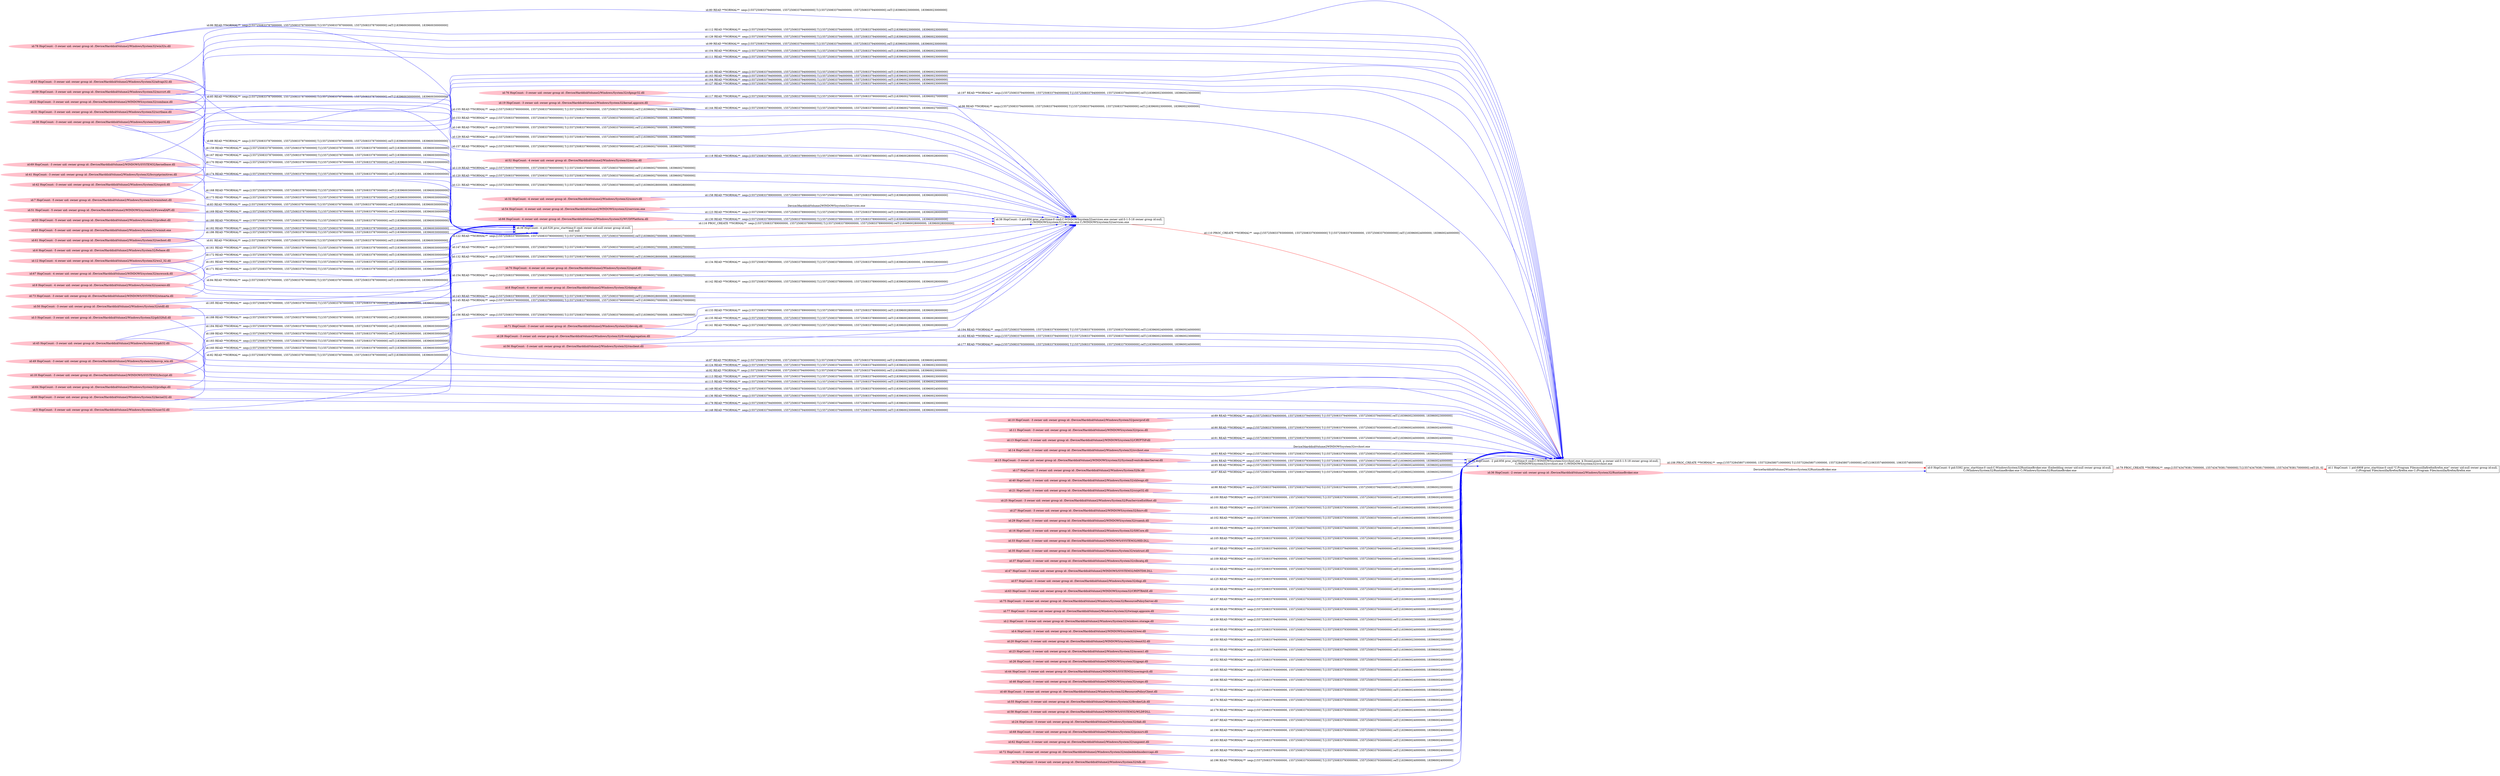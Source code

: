 digraph  {
rankdir=LR
"0"[color=black,label="id:0 HopCount: 0 pid:5392 proc_starttime:0 cmd:C:\Windows\System32\RuntimeBroker.exe -Embedding owner uid:null owner group id:null,\n C:/Windows/System32/RuntimeBroker.exe C:/Windows/System32/RuntimeBroker.exe", shape=box,style=solid];
"1"[color=black,label="id:1 HopCount: 1 pid:6908 proc_starttime:0 cmd:\"C:\Program Files\mozilla\firefox\firefox.exe\" owner uid:null owner group id:null,\n C:/Program Files/mozilla/firefox/firefox.exe C:/Program Files/mozilla/firefox/firefox.exe", shape=box,style=solid];
"0" -> "1" [id=79,__obj="PROC_CREATE"color=red,label="id:79 PROC_CREATE **NORMAL**  seqs:[1557434793817000000, 1557434793817000000] T:[1557434793817000000, 1557434793817000000] relT:[0, 0]",style=solid];
"78"[color=pink,label="id:78 HopCount: -3 owner uid: owner group id: /Device/HarddiskVolume2/Windows/System32/win32u.dll ", shape=oval,style=filled];
"34"[color=black,label="id:34 HopCount: -2 pid:856 proc_starttime:0 cmd:C:\WINDOWS\system32\svchost.exe -k DcomLaunch -p owner uid:S-1-5-18 owner group id:null,\n C:/WINDOWS/system32/svchost.exe C:/WINDOWS/system32/svchost.exe", shape=box,style=solid];
"78" -> "34" [id=80,__obj="READ"color=blue,label="id:80 READ **NORMAL**  seqs:[1557250833794000000, 1557250833794000000] T:[1557250833794000000, 1557250833794000000] relT:[183960023000000, 183960023000000]",style=solid];
"6"[color=pink,label="id:6 HopCount: -5 owner uid: owner group id: /Device/HarddiskVolume2/Windows/System32/fwbase.dll ", shape=oval,style=filled];
"39"[color=black,label="id:39 HopCount: -4 pid:528 proc_starttime:0 cmd: owner uid:null owner group id:null,\n null null", shape=box,style=solid];
"6" -> "39" [id=81,__obj="READ"color=blue,label="id:81 READ **NORMAL**  seqs:[1557250833787000000, 1557250833787000000] T:[1557250833787000000, 1557250833787000000] relT:[183960030000000, 183960030000000]",style=solid];
"5"[color=pink,label="id:5 HopCount: -3 owner uid: owner group id: /Device/HarddiskVolume2/Windows/System32/user32.dll ", shape=oval,style=filled];
"5" -> "39" [id=82,__obj="READ"color=blue,label="id:82 READ **NORMAL**  seqs:[1557250833787000000, 1557250833787000000] T:[1557250833787000000, 1557250833787000000] relT:[183960030000000, 183960030000000]",style=solid];
"7"[color=pink,label="id:7 HopCount: -5 owner uid: owner group id: /Device/HarddiskVolume2/Windows/System32/wininitext.dll ", shape=oval,style=filled];
"7" -> "39" [id=83,__obj="READ"color=blue,label="id:83 READ **NORMAL**  seqs:[1557250833787000000, 1557250833787000000] T:[1557250833787000000, 1557250833787000000] relT:[183960030000000, 183960030000000]",style=solid];
"50"[color=pink,label="id:50 HopCount: -3 owner uid: owner group id: /Device/HarddiskVolume2/Windows/System32/ntdll.dll ", shape=oval,style=filled];
"50" -> "39" [id=84,__obj="READ"color=blue,label="id:84 READ **NORMAL**  seqs:[1557250833787000000, 1557250833787000000] T:[1557250833787000000, 1557250833787000000] relT:[183960030000000, 183960030000000]",style=solid];
"43"[color=pink,label="id:43 HopCount: -3 owner uid: owner group id: /Device/HarddiskVolume2/Windows/System32/advapi32.dll ", shape=oval,style=filled];
"43" -> "39" [id=85,__obj="READ"color=blue,label="id:85 READ **NORMAL**  seqs:[1557250833787000000, 1557250833787000000] T:[1557250833787000000, 1557250833787000000] relT:[183960030000000, 183960030000000]",style=solid];
"78" -> "39" [id=86,__obj="READ"color=blue,label="id:86 READ **NORMAL**  seqs:[1557250833787000000, 1557250833787000000] T:[1557250833787000000, 1557250833787000000] relT:[183960030000000, 183960030000000]",style=solid];
"73"[color=pink,label="id:73 HopCount: -3 owner uid: owner group id: /Device/HarddiskVolume2/WINDOWS/SYSTEM32/ntmarta.dll ", shape=oval,style=filled];
"73" -> "34" [id=87,__obj="READ"color=blue,label="id:87 READ **NORMAL**  seqs:[1557250833793000000, 1557250833793000000] T:[1557250833793000000, 1557250833793000000] relT:[183960024000000, 183960024000000]",style=solid];
"59"[color=pink,label="id:59 HopCount: -3 owner uid: owner group id: /Device/HarddiskVolume2/Windows/System32/msvcrt.dll ", shape=oval,style=filled];
"59" -> "39" [id=88,__obj="READ"color=blue,label="id:88 READ **NORMAL**  seqs:[1557250833787000000, 1557250833787000000] T:[1557250833787000000, 1557250833787000000] relT:[183960030000000, 183960030000000]",style=solid];
"10"[color=pink,label="id:10 HopCount: -3 owner uid: owner group id: /Device/HarddiskVolume2/Windows/System32/powrprof.dll ", shape=oval,style=filled];
"10" -> "34" [id=89,__obj="READ"color=blue,label="id:89 READ **NORMAL**  seqs:[1557250833794000000, 1557250833794000000] T:[1557250833794000000, 1557250833794000000] relT:[183960023000000, 183960023000000]",style=solid];
"11"[color=pink,label="id:11 HopCount: -3 owner uid: owner group id: /Device/HarddiskVolume2/WINDOWS/system32/rpcss.dll ", shape=oval,style=filled];
"11" -> "34" [id=90,__obj="READ"color=blue,label="id:90 READ **NORMAL**  seqs:[1557250833793000000, 1557250833793000000] T:[1557250833793000000, 1557250833793000000] relT:[183960024000000, 183960024000000]",style=solid];
"13"[color=pink,label="id:13 HopCount: -3 owner uid: owner group id: /Device/HarddiskVolume2/WINDOWS/system32/CRYPTSP.dll ", shape=oval,style=filled];
"13" -> "34" [id=91,__obj="READ"color=blue,label="id:91 READ **NORMAL**  seqs:[1557250833793000000, 1557250833793000000] T:[1557250833793000000, 1557250833793000000] relT:[183960024000000, 183960024000000]",style=solid];
"3"[color=pink,label="id:3 HopCount: -3 owner uid: owner group id: /Device/HarddiskVolume2/Windows/System32/gdi32full.dll ", shape=oval,style=filled];
"3" -> "34" [id=92,__obj="READ"color=blue,label="id:92 READ **NORMAL**  seqs:[1557250833794000000, 1557250833794000000] T:[1557250833794000000, 1557250833794000000] relT:[183960023000000, 183960023000000]",style=solid];
"14"[color=pink,label="id:14 HopCount: -3 owner uid: owner group id: /Device/HarddiskVolume2/Windows/System32/svchost.exe ", shape=oval,style=filled];
"14" -> "34" [id=93,__obj="READ"color=blue,label="id:93 READ **NORMAL**  seqs:[1557250833793000000, 1557250833793000000] T:[1557250833793000000, 1557250833793000000] relT:[183960024000000, 183960024000000]",style=solid];
"15"[color=pink,label="id:15 HopCount: -3 owner uid: owner group id: /Device/HarddiskVolume2/WINDOWS/system32/SystemEventsBrokerServer.dll ", shape=oval,style=filled];
"15" -> "34" [id=94,__obj="READ"color=blue,label="id:94 READ **NORMAL**  seqs:[1557250833793000000, 1557250833793000000] T:[1557250833793000000, 1557250833793000000] relT:[183960024000000, 183960024000000]",style=solid];
"17"[color=pink,label="id:17 HopCount: -3 owner uid: owner group id: /Device/HarddiskVolume2/Windows/System32/bi.dll ", shape=oval,style=filled];
"17" -> "34" [id=95,__obj="READ"color=blue,label="id:95 READ **NORMAL**  seqs:[1557250833793000000, 1557250833793000000] T:[1557250833793000000, 1557250833793000000] relT:[183960024000000, 183960024000000]",style=solid];
"19"[color=pink,label="id:19 HopCount: -3 owner uid: owner group id: /Device/HarddiskVolume2/Windows/System32/kernel.appcore.dll ", shape=oval,style=filled];
"19" -> "34" [id=96,__obj="READ"color=blue,label="id:96 READ **NORMAL**  seqs:[1557250833794000000, 1557250833794000000] T:[1557250833794000000, 1557250833794000000] relT:[183960023000000, 183960023000000]",style=solid];
"40"[color=pink,label="id:40 HopCount: -3 owner uid: owner group id: /Device/HarddiskVolume2/Windows/System32/shlwapi.dll ", shape=oval,style=filled];
"40" -> "34" [id=97,__obj="READ"color=blue,label="id:97 READ **NORMAL**  seqs:[1557250833794000000, 1557250833794000000] T:[1557250833794000000, 1557250833794000000] relT:[183960023000000, 183960023000000]",style=solid];
"21"[color=pink,label="id:21 HopCount: -3 owner uid: owner group id: /Device/HarddiskVolume2/Windows/System32/crypt32.dll ", shape=oval,style=filled];
"21" -> "34" [id=98,__obj="READ"color=blue,label="id:98 READ **NORMAL**  seqs:[1557250833794000000, 1557250833794000000] T:[1557250833794000000, 1557250833794000000] relT:[183960023000000, 183960023000000]",style=solid];
"22"[color=pink,label="id:22 HopCount: -3 owner uid: owner group id: /Device/HarddiskVolume2/WINDOWS/system32/combase.dll ", shape=oval,style=filled];
"22" -> "34" [id=99,__obj="READ"color=blue,label="id:99 READ **NORMAL**  seqs:[1557250833794000000, 1557250833794000000] T:[1557250833794000000, 1557250833794000000] relT:[183960023000000, 183960023000000]",style=solid];
"25"[color=pink,label="id:25 HopCount: -3 owner uid: owner group id: /Device/HarddiskVolume2/Windows/System32/PsmServiceExtHost.dll ", shape=oval,style=filled];
"25" -> "34" [id=100,__obj="READ"color=blue,label="id:100 READ **NORMAL**  seqs:[1557250833793000000, 1557250833793000000] T:[1557250833793000000, 1557250833793000000] relT:[183960024000000, 183960024000000]",style=solid];
"27"[color=pink,label="id:27 HopCount: -3 owner uid: owner group id: /Device/HarddiskVolume2/WINDOWS/system32/bisrv.dll ", shape=oval,style=filled];
"27" -> "34" [id=101,__obj="READ"color=blue,label="id:101 READ **NORMAL**  seqs:[1557250833793000000, 1557250833793000000] T:[1557250833793000000, 1557250833793000000] relT:[183960024000000, 183960024000000]",style=solid];
"29"[color=pink,label="id:29 HopCount: -3 owner uid: owner group id: /Device/HarddiskVolume2/WINDOWS/system32/rsaenh.dll ", shape=oval,style=filled];
"29" -> "34" [id=102,__obj="READ"color=blue,label="id:102 READ **NORMAL**  seqs:[1557250833793000000, 1557250833793000000] T:[1557250833793000000, 1557250833793000000] relT:[183960024000000, 183960024000000]",style=solid];
"16"[color=pink,label="id:16 HopCount: -3 owner uid: owner group id: /Device/HarddiskVolume2/Windows/System32/SHCore.dll ", shape=oval,style=filled];
"16" -> "34" [id=103,__obj="READ"color=blue,label="id:103 READ **NORMAL**  seqs:[1557250833794000000, 1557250833794000000] T:[1557250833794000000, 1557250833794000000] relT:[183960023000000, 183960023000000]",style=solid];
"31"[color=pink,label="id:31 HopCount: -3 owner uid: owner group id: /Device/HarddiskVolume2/Windows/System32/ucrtbase.dll ", shape=oval,style=filled];
"31" -> "34" [id=104,__obj="READ"color=blue,label="id:104 READ **NORMAL**  seqs:[1557250833794000000, 1557250833794000000] T:[1557250833794000000, 1557250833794000000] relT:[183960023000000, 183960023000000]",style=solid];
"33"[color=pink,label="id:33 HopCount: -3 owner uid: owner group id: /Device/HarddiskVolume2/WINDOWS/SYSTEM32/HID.DLL ", shape=oval,style=filled];
"33" -> "34" [id=105,__obj="READ"color=blue,label="id:105 READ **NORMAL**  seqs:[1557250833793000000, 1557250833793000000] T:[1557250833793000000, 1557250833793000000] relT:[183960024000000, 183960024000000]",style=solid];
"34" -> "0" [id=106,__obj="PROC_CREATE"color=red,label="id:106 PROC_CREATE **NORMAL**  seqs:[1557328458071000000, 1557328458071000000] T:[1557328458071000000, 1557328458071000000] relT:[106335746000000, 106335746000000]",style=solid];
"35"[color=pink,label="id:35 HopCount: -3 owner uid: owner group id: /Device/HarddiskVolume2/Windows/System32/wintrust.dll ", shape=oval,style=filled];
"35" -> "34" [id=107,__obj="READ"color=blue,label="id:107 READ **NORMAL**  seqs:[1557250833794000000, 1557250833794000000] T:[1557250833794000000, 1557250833794000000] relT:[183960023000000, 183960023000000]",style=solid];
"36"[color=pink,label="id:36 HopCount: -2 owner uid: owner group id: /Device/HarddiskVolume2/Windows/System32/RuntimeBroker.exe ", shape=oval,style=filled];
"36" -> "0" [id=108,__obj="FILE_EXEC"color=blue,label="\Device\HarddiskVolume2\Windows\System32\RuntimeBroker.exe",style=solid];
"37"[color=pink,label="id:37 HopCount: -3 owner uid: owner group id: /Device/HarddiskVolume2/Windows/System32/clbcatq.dll ", shape=oval,style=filled];
"37" -> "34" [id=109,__obj="READ"color=blue,label="id:109 READ **NORMAL**  seqs:[1557250833794000000, 1557250833794000000] T:[1557250833794000000, 1557250833794000000] relT:[183960023000000, 183960023000000]",style=solid];
"38"[color=black,label="id:38 HopCount: -3 pid:656 proc_starttime:0 cmd:C:\WINDOWS\system32\services.exe owner uid:S-1-5-18 owner group id:null,\n C:/WINDOWS/system32/services.exe C:/WINDOWS/system32/services.exe", shape=box,style=solid];
"38" -> "34" [id=110,__obj="PROC_CREATE"color=red,label="id:110 PROC_CREATE **NORMAL**  seqs:[1557250833793000000, 1557250833793000000] T:[1557250833793000000, 1557250833793000000] relT:[183960024000000, 183960024000000]",style=solid];
"30"[color=pink,label="id:30 HopCount: -3 owner uid: owner group id: /Device/HarddiskVolume2/Windows/System32/rpcrt4.dll ", shape=oval,style=filled];
"30" -> "34" [id=111,__obj="READ"color=blue,label="id:111 READ **NORMAL**  seqs:[1557250833794000000, 1557250833794000000] T:[1557250833794000000, 1557250833794000000] relT:[183960023000000, 183960023000000]",style=solid];
"43" -> "34" [id=112,__obj="READ"color=blue,label="id:112 READ **NORMAL**  seqs:[1557250833794000000, 1557250833794000000] T:[1557250833794000000, 1557250833794000000] relT:[183960023000000, 183960023000000]",style=solid];
"45"[color=pink,label="id:45 HopCount: -3 owner uid: owner group id: /Device/HarddiskVolume2/Windows/System32/gdi32.dll ", shape=oval,style=filled];
"45" -> "34" [id=113,__obj="READ"color=blue,label="id:113 READ **NORMAL**  seqs:[1557250833794000000, 1557250833794000000] T:[1557250833794000000, 1557250833794000000] relT:[183960023000000, 183960023000000]",style=solid];
"47"[color=pink,label="id:47 HopCount: -3 owner uid: owner group id: /Device/HarddiskVolume2/WINDOWS/SYSTEM32/MINTDH.DLL ", shape=oval,style=filled];
"47" -> "34" [id=114,__obj="READ"color=blue,label="id:114 READ **NORMAL**  seqs:[1557250833793000000, 1557250833793000000] T:[1557250833793000000, 1557250833793000000] relT:[183960024000000, 183960024000000]",style=solid];
"49"[color=pink,label="id:49 HopCount: -3 owner uid: owner group id: /Device/HarddiskVolume2/Windows/System32/msvcp_win.dll ", shape=oval,style=filled];
"49" -> "34" [id=115,__obj="READ"color=blue,label="id:115 READ **NORMAL**  seqs:[1557250833794000000, 1557250833794000000] T:[1557250833794000000, 1557250833794000000] relT:[183960023000000, 183960023000000]",style=solid];
"39" -> "38" [id=116,__obj="PROC_CREATE"color=red,label="id:116 PROC_CREATE **NORMAL**  seqs:[1557250833789000000, 1557250833789000000] T:[1557250833789000000, 1557250833789000000] relT:[183960028000000, 183960028000000]",style=solid];
"76"[color=pink,label="id:76 HopCount: -3 owner uid: owner group id: /Device/HarddiskVolume2/Windows/System32/cfgmgr32.dll ", shape=oval,style=filled];
"76" -> "38" [id=117,__obj="READ"color=blue,label="id:117 READ **NORMAL**  seqs:[1557250833790000000, 1557250833790000000] T:[1557250833790000000, 1557250833790000000] relT:[183960027000000, 183960027000000]",style=solid];
"52"[color=pink,label="id:52 HopCount: -4 owner uid: owner group id: /Device/HarddiskVolume2/Windows/System32/authz.dll ", shape=oval,style=filled];
"52" -> "38" [id=118,__obj="READ"color=blue,label="id:118 READ **NORMAL**  seqs:[1557250833789000000, 1557250833789000000] T:[1557250833789000000, 1557250833789000000] relT:[183960028000000, 183960028000000]",style=solid];
"69"[color=pink,label="id:69 HopCount: -3 owner uid: owner group id: /Device/HarddiskVolume2/WINDOWS/SYSTEM32/kernelbase.dll ", shape=oval,style=filled];
"69" -> "38" [id=119,__obj="READ"color=blue,label="id:119 READ **NORMAL**  seqs:[1557250833790000000, 1557250833790000000] T:[1557250833790000000, 1557250833790000000] relT:[183960027000000, 183960027000000]",style=solid];
"41"[color=pink,label="id:41 HopCount: -3 owner uid: owner group id: /Device/HarddiskVolume2/Windows/System32/bcryptprimitives.dll ", shape=oval,style=filled];
"41" -> "38" [id=120,__obj="READ"color=blue,label="id:120 READ **NORMAL**  seqs:[1557250833790000000, 1557250833790000000] T:[1557250833790000000, 1557250833790000000] relT:[183960027000000, 183960027000000]",style=solid];
"42"[color=pink,label="id:42 HopCount: -3 owner uid: owner group id: /Device/HarddiskVolume2/Windows/System32/sspicli.dll ", shape=oval,style=filled];
"42" -> "38" [id=121,__obj="READ"color=blue,label="id:121 READ **NORMAL**  seqs:[1557250833789000000, 1557250833789000000] T:[1557250833789000000, 1557250833789000000] relT:[183960028000000, 183960028000000]",style=solid];
"61"[color=pink,label="id:61 HopCount: -3 owner uid: owner group id: /Device/HarddiskVolume2/Windows/System32/sechost.dll ", shape=oval,style=filled];
"61" -> "38" [id=122,__obj="READ"color=blue,label="id:122 READ **NORMAL**  seqs:[1557250833790000000, 1557250833790000000] T:[1557250833790000000, 1557250833790000000] relT:[183960027000000, 183960027000000]",style=solid];
"54"[color=pink,label="id:54 HopCount: -4 owner uid: owner group id: /Device/HarddiskVolume2/WINDOWS/system32/services.exe ", shape=oval,style=filled];
"54" -> "38" [id=123,__obj="READ"color=blue,label="id:123 READ **NORMAL**  seqs:[1557250833789000000, 1557250833789000000] T:[1557250833789000000, 1557250833789000000] relT:[183960028000000, 183960028000000]",style=solid];
"50" -> "34" [id=124,__obj="READ"color=blue,label="id:124 READ **NORMAL**  seqs:[1557250833794000000, 1557250833794000000] T:[1557250833794000000, 1557250833794000000] relT:[183960023000000, 183960023000000]",style=solid];
"57"[color=pink,label="id:57 HopCount: -3 owner uid: owner group id: /Device/HarddiskVolume2/Windows/System32/dxgi.dll ", shape=oval,style=filled];
"57" -> "34" [id=125,__obj="READ"color=blue,label="id:125 READ **NORMAL**  seqs:[1557250833793000000, 1557250833793000000] T:[1557250833793000000, 1557250833793000000] relT:[183960024000000, 183960024000000]",style=solid];
"59" -> "34" [id=126,__obj="READ"color=blue,label="id:126 READ **NORMAL**  seqs:[1557250833794000000, 1557250833794000000] T:[1557250833794000000, 1557250833794000000] relT:[183960023000000, 183960023000000]",style=solid];
"61" -> "34" [id=127,__obj="READ"color=blue,label="id:127 READ **NORMAL**  seqs:[1557250833794000000, 1557250833794000000] T:[1557250833794000000, 1557250833794000000] relT:[183960023000000, 183960023000000]",style=solid];
"63"[color=pink,label="id:63 HopCount: -3 owner uid: owner group id: /Device/HarddiskVolume2/WINDOWS/system32/CRYPTBASE.dll ", shape=oval,style=filled];
"63" -> "34" [id=128,__obj="READ"color=blue,label="id:128 READ **NORMAL**  seqs:[1557250833793000000, 1557250833793000000] T:[1557250833793000000, 1557250833793000000] relT:[183960024000000, 183960024000000]",style=solid];
"31" -> "38" [id=129,__obj="READ"color=blue,label="id:129 READ **NORMAL**  seqs:[1557250833790000000, 1557250833790000000] T:[1557250833790000000, 1557250833790000000] relT:[183960027000000, 183960027000000]",style=solid];
"66"[color=pink,label="id:66 HopCount: -4 owner uid: owner group id: /Device/HarddiskVolume2/Windows/System32/WUDFPlatform.dll ", shape=oval,style=filled];
"66" -> "38" [id=130,__obj="READ"color=blue,label="id:130 READ **NORMAL**  seqs:[1557250833789000000, 1557250833789000000] T:[1557250833789000000, 1557250833789000000] relT:[183960028000000, 183960028000000]",style=solid];
"54" -> "38" [id=131,__obj="FILE_EXEC"color=blue,label="\Device\HarddiskVolume2\WINDOWS\system32\services.exe",style=solid];
"67"[color=pink,label="id:67 HopCount: -4 owner uid: owner group id: /Device/HarddiskVolume2/WINDOWS/system32/mswsock.dll ", shape=oval,style=filled];
"67" -> "38" [id=132,__obj="READ"color=blue,label="id:132 READ **NORMAL**  seqs:[1557250833789000000, 1557250833789000000] T:[1557250833789000000, 1557250833789000000] relT:[183960028000000, 183960028000000]",style=solid];
"71"[color=pink,label="id:71 HopCount: -3 owner uid: owner group id: /Device/HarddiskVolume2/Windows/System32/devobj.dll ", shape=oval,style=filled];
"71" -> "38" [id=133,__obj="READ"color=blue,label="id:133 READ **NORMAL**  seqs:[1557250833789000000, 1557250833789000000] T:[1557250833789000000, 1557250833789000000] relT:[183960028000000, 183960028000000]",style=solid];
"70"[color=pink,label="id:70 HopCount: -4 owner uid: owner group id: /Device/HarddiskVolume2/Windows/System32/spinf.dll ", shape=oval,style=filled];
"70" -> "38" [id=134,__obj="READ"color=blue,label="id:134 READ **NORMAL**  seqs:[1557250833789000000, 1557250833789000000] T:[1557250833789000000, 1557250833789000000] relT:[183960028000000, 183960028000000]",style=solid];
"28"[color=pink,label="id:28 HopCount: -3 owner uid: owner group id: /Device/HarddiskVolume2/Windows/System32/EventAggregation.dll ", shape=oval,style=filled];
"28" -> "38" [id=135,__obj="READ"color=blue,label="id:135 READ **NORMAL**  seqs:[1557250833789000000, 1557250833789000000] T:[1557250833789000000, 1557250833789000000] relT:[183960028000000, 183960028000000]",style=solid];
"64"[color=pink,label="id:64 HopCount: -3 owner uid: owner group id: /Device/HarddiskVolume2/Windows/System32/profapi.dll ", shape=oval,style=filled];
"64" -> "34" [id=136,__obj="READ"color=blue,label="id:136 READ **NORMAL**  seqs:[1557250833794000000, 1557250833794000000] T:[1557250833794000000, 1557250833794000000] relT:[183960023000000, 183960023000000]",style=solid];
"75"[color=pink,label="id:75 HopCount: -3 owner uid: owner group id: /Device/HarddiskVolume2/Windows/System32/ResourcePolicyServer.dll ", shape=oval,style=filled];
"75" -> "34" [id=137,__obj="READ"color=blue,label="id:137 READ **NORMAL**  seqs:[1557250833793000000, 1557250833793000000] T:[1557250833793000000, 1557250833793000000] relT:[183960024000000, 183960024000000]",style=solid];
"77"[color=pink,label="id:77 HopCount: -3 owner uid: owner group id: /Device/HarddiskVolume2/Windows/System32/twinapi.appcore.dll ", shape=oval,style=filled];
"77" -> "34" [id=138,__obj="READ"color=blue,label="id:138 READ **NORMAL**  seqs:[1557250833793000000, 1557250833793000000] T:[1557250833793000000, 1557250833793000000] relT:[183960024000000, 183960024000000]",style=solid];
"2"[color=pink,label="id:2 HopCount: -3 owner uid: owner group id: /Device/HarddiskVolume2/Windows/System32/windows.storage.dll ", shape=oval,style=filled];
"2" -> "34" [id=139,__obj="READ"color=blue,label="id:139 READ **NORMAL**  seqs:[1557250833794000000, 1557250833794000000] T:[1557250833794000000, 1557250833794000000] relT:[183960023000000, 183960023000000]",style=solid];
"4"[color=pink,label="id:4 HopCount: -3 owner uid: owner group id: /Device/HarddiskVolume2/WINDOWS/system32/wer.dll ", shape=oval,style=filled];
"4" -> "34" [id=140,__obj="READ"color=blue,label="id:140 READ **NORMAL**  seqs:[1557250833793000000, 1557250833793000000] T:[1557250833793000000, 1557250833793000000] relT:[183960024000000, 183960024000000]",style=solid];
"56"[color=pink,label="id:56 HopCount: -3 owner uid: owner group id: /Device/HarddiskVolume2/Windows/System32/rmclient.dll ", shape=oval,style=filled];
"56" -> "38" [id=141,__obj="READ"color=blue,label="id:141 READ **NORMAL**  seqs:[1557250833789000000, 1557250833789000000] T:[1557250833789000000, 1557250833789000000] relT:[183960028000000, 183960028000000]",style=solid];
"8"[color=pink,label="id:8 HopCount: -4 owner uid: owner group id: /Device/HarddiskVolume2/Windows/System32/dabapi.dll ", shape=oval,style=filled];
"8" -> "38" [id=142,__obj="READ"color=blue,label="id:142 READ **NORMAL**  seqs:[1557250833789000000, 1557250833789000000] T:[1557250833789000000, 1557250833789000000] relT:[183960028000000, 183960028000000]",style=solid];
"9"[color=pink,label="id:9 HopCount: -4 owner uid: owner group id: /Device/HarddiskVolume2/Windows/System32/userenv.dll ", shape=oval,style=filled];
"9" -> "38" [id=143,__obj="READ"color=blue,label="id:143 READ **NORMAL**  seqs:[1557250833789000000, 1557250833789000000] T:[1557250833789000000, 1557250833789000000] relT:[183960028000000, 183960028000000]",style=solid];
"19" -> "38" [id=144,__obj="READ"color=blue,label="id:144 READ **NORMAL**  seqs:[1557250833790000000, 1557250833790000000] T:[1557250833790000000, 1557250833790000000] relT:[183960027000000, 183960027000000]",style=solid];
"64" -> "38" [id=145,__obj="READ"color=blue,label="id:145 READ **NORMAL**  seqs:[1557250833790000000, 1557250833790000000] T:[1557250833790000000, 1557250833790000000] relT:[183960027000000, 183960027000000]",style=solid];
"22" -> "38" [id=146,__obj="READ"color=blue,label="id:146 READ **NORMAL**  seqs:[1557250833790000000, 1557250833790000000] T:[1557250833790000000, 1557250833790000000] relT:[183960027000000, 183960027000000]",style=solid];
"12"[color=pink,label="id:12 HopCount: -4 owner uid: owner group id: /Device/HarddiskVolume2/Windows/System32/ws2_32.dll ", shape=oval,style=filled];
"12" -> "38" [id=147,__obj="READ"color=blue,label="id:147 READ **NORMAL**  seqs:[1557250833790000000, 1557250833790000000] T:[1557250833790000000, 1557250833790000000] relT:[183960027000000, 183960027000000]",style=solid];
"5" -> "34" [id=148,__obj="READ"color=blue,label="id:148 READ **NORMAL**  seqs:[1557250833794000000, 1557250833794000000] T:[1557250833794000000, 1557250833794000000] relT:[183960023000000, 183960023000000]",style=solid];
"18"[color=pink,label="id:18 HopCount: -3 owner uid: owner group id: /Device/HarddiskVolume2/WINDOWS/SYSTEM32/bcrypt.dll ", shape=oval,style=filled];
"18" -> "34" [id=149,__obj="READ"color=blue,label="id:149 READ **NORMAL**  seqs:[1557250833793000000, 1557250833793000000] T:[1557250833793000000, 1557250833793000000] relT:[183960024000000, 183960024000000]",style=solid];
"20"[color=pink,label="id:20 HopCount: -3 owner uid: owner group id: /Device/HarddiskVolume2/WINDOWS/system32/oleaut32.dll ", shape=oval,style=filled];
"20" -> "34" [id=150,__obj="READ"color=blue,label="id:150 READ **NORMAL**  seqs:[1557250833794000000, 1557250833794000000] T:[1557250833794000000, 1557250833794000000] relT:[183960023000000, 183960023000000]",style=solid];
"23"[color=pink,label="id:23 HopCount: -3 owner uid: owner group id: /Device/HarddiskVolume2/Windows/System32/msasn1.dll ", shape=oval,style=filled];
"23" -> "34" [id=151,__obj="READ"color=blue,label="id:151 READ **NORMAL**  seqs:[1557250833794000000, 1557250833794000000] T:[1557250833794000000, 1557250833794000000] relT:[183960023000000, 183960023000000]",style=solid];
"26"[color=pink,label="id:26 HopCount: -3 owner uid: owner group id: /Device/HarddiskVolume2/WINDOWS/system32/gpapi.dll ", shape=oval,style=filled];
"26" -> "34" [id=152,__obj="READ"color=blue,label="id:152 READ **NORMAL**  seqs:[1557250833793000000, 1557250833793000000] T:[1557250833793000000, 1557250833793000000] relT:[183960024000000, 183960024000000]",style=solid];
"59" -> "38" [id=153,__obj="READ"color=blue,label="id:153 READ **NORMAL**  seqs:[1557250833790000000, 1557250833790000000] T:[1557250833790000000, 1557250833790000000] relT:[183960027000000, 183960027000000]",style=solid];
"50" -> "38" [id=154,__obj="READ"color=blue,label="id:154 READ **NORMAL**  seqs:[1557250833790000000, 1557250833790000000] T:[1557250833790000000, 1557250833790000000] relT:[183960027000000, 183960027000000]",style=solid];
"43" -> "38" [id=155,__obj="READ"color=blue,label="id:155 READ **NORMAL**  seqs:[1557250833790000000, 1557250833790000000] T:[1557250833790000000, 1557250833790000000] relT:[183960027000000, 183960027000000]",style=solid];
"60"[color=pink,label="id:60 HopCount: -3 owner uid: owner group id: /Device/HarddiskVolume2/Windows/System32/kernel32.dll ", shape=oval,style=filled];
"60" -> "38" [id=156,__obj="READ"color=blue,label="id:156 READ **NORMAL**  seqs:[1557250833790000000, 1557250833790000000] T:[1557250833790000000, 1557250833790000000] relT:[183960027000000, 183960027000000]",style=solid];
"30" -> "38" [id=157,__obj="READ"color=blue,label="id:157 READ **NORMAL**  seqs:[1557250833790000000, 1557250833790000000] T:[1557250833790000000, 1557250833790000000] relT:[183960027000000, 183960027000000]",style=solid];
"32"[color=pink,label="id:32 HopCount: -4 owner uid: owner group id: /Device/HarddiskVolume2/Windows/System32/scesrv.dll ", shape=oval,style=filled];
"32" -> "38" [id=158,__obj="READ"color=blue,label="id:158 READ **NORMAL**  seqs:[1557250833789000000, 1557250833789000000] T:[1557250833789000000, 1557250833789000000] relT:[183960028000000, 183960028000000]",style=solid];
"22" -> "39" [id=159,__obj="READ"color=blue,label="id:159 READ **NORMAL**  seqs:[1557250833787000000, 1557250833787000000] T:[1557250833787000000, 1557250833787000000] relT:[183960030000000, 183960030000000]",style=solid];
"60" -> "39" [id=160,__obj="READ"color=blue,label="id:160 READ **NORMAL**  seqs:[1557250833787000000, 1557250833787000000] T:[1557250833787000000, 1557250833787000000] relT:[183960030000000, 183960030000000]",style=solid];
"12" -> "39" [id=161,__obj="READ"color=blue,label="id:161 READ **NORMAL**  seqs:[1557250833787000000, 1557250833787000000] T:[1557250833787000000, 1557250833787000000] relT:[183960030000000, 183960030000000]",style=solid];
"28" -> "34" [id=162,__obj="READ"color=blue,label="id:162 READ **NORMAL**  seqs:[1557250833794000000, 1557250833794000000] T:[1557250833794000000, 1557250833794000000] relT:[183960023000000, 183960023000000]",style=solid];
"41" -> "34" [id=163,__obj="READ"color=blue,label="id:163 READ **NORMAL**  seqs:[1557250833794000000, 1557250833794000000] T:[1557250833794000000, 1557250833794000000] relT:[183960023000000, 183960023000000]",style=solid];
"42" -> "34" [id=164,__obj="READ"color=blue,label="id:164 READ **NORMAL**  seqs:[1557250833794000000, 1557250833794000000] T:[1557250833794000000, 1557250833794000000] relT:[183960023000000, 183960023000000]",style=solid];
"44"[color=pink,label="id:44 HopCount: -3 owner uid: owner group id: /Device/HarddiskVolume2/WINDOWS/SYSTEM32/usermgrcli.dll ", shape=oval,style=filled];
"44" -> "34" [id=165,__obj="READ"color=blue,label="id:165 READ **NORMAL**  seqs:[1557250833793000000, 1557250833793000000] T:[1557250833793000000, 1557250833793000000] relT:[183960024000000, 183960024000000]",style=solid];
"46"[color=pink,label="id:46 HopCount: -3 owner uid: owner group id: /Device/HarddiskVolume2/WINDOWS/system32/umpo.dll ", shape=oval,style=filled];
"46" -> "34" [id=166,__obj="READ"color=blue,label="id:166 READ **NORMAL**  seqs:[1557250833793000000, 1557250833793000000] T:[1557250833793000000, 1557250833793000000] relT:[183960024000000, 183960024000000]",style=solid];
"31" -> "39" [id=167,__obj="READ"color=blue,label="id:167 READ **NORMAL**  seqs:[1557250833787000000, 1557250833787000000] T:[1557250833787000000, 1557250833787000000] relT:[183960030000000, 183960030000000]",style=solid];
"41" -> "39" [id=168,__obj="READ"color=blue,label="id:168 READ **NORMAL**  seqs:[1557250833787000000, 1557250833787000000] T:[1557250833787000000, 1557250833787000000] relT:[183960030000000, 183960030000000]",style=solid];
"51"[color=pink,label="id:51 HopCount: -5 owner uid: owner group id: /Device/HarddiskVolume2/WINDOWS/system32/FirewallAPI.dll ", shape=oval,style=filled];
"51" -> "39" [id=169,__obj="READ"color=blue,label="id:169 READ **NORMAL**  seqs:[1557250833787000000, 1557250833787000000] T:[1557250833787000000, 1557250833787000000] relT:[183960030000000, 183960030000000]",style=solid];
"30" -> "39" [id=170,__obj="READ"color=blue,label="id:170 READ **NORMAL**  seqs:[1557250833787000000, 1557250833787000000] T:[1557250833787000000, 1557250833787000000] relT:[183960030000000, 183960030000000]",style=solid];
"73" -> "39" [id=171,__obj="READ"color=blue,label="id:171 READ **NORMAL**  seqs:[1557250833787000000, 1557250833787000000] T:[1557250833787000000, 1557250833787000000] relT:[183960030000000, 183960030000000]",style=solid];
"67" -> "39" [id=172,__obj="READ"color=blue,label="id:172 READ **NORMAL**  seqs:[1557250833787000000, 1557250833787000000] T:[1557250833787000000, 1557250833787000000] relT:[183960030000000, 183960030000000]",style=solid];
"42" -> "39" [id=173,__obj="READ"color=blue,label="id:173 READ **NORMAL**  seqs:[1557250833787000000, 1557250833787000000] T:[1557250833787000000, 1557250833787000000] relT:[183960030000000, 183960030000000]",style=solid];
"69" -> "39" [id=174,__obj="READ"color=blue,label="id:174 READ **NORMAL**  seqs:[1557250833787000000, 1557250833787000000] T:[1557250833787000000, 1557250833787000000] relT:[183960030000000, 183960030000000]",style=solid];
"48"[color=pink,label="id:48 HopCount: -3 owner uid: owner group id: /Device/HarddiskVolume2/Windows/System32/ResourcePolicyClient.dll ", shape=oval,style=filled];
"48" -> "34" [id=175,__obj="READ"color=blue,label="id:175 READ **NORMAL**  seqs:[1557250833793000000, 1557250833793000000] T:[1557250833793000000, 1557250833793000000] relT:[183960024000000, 183960024000000]",style=solid];
"55"[color=pink,label="id:55 HopCount: -3 owner uid: owner group id: /Device/HarddiskVolume2/Windows/System32/BrokerLib.dll ", shape=oval,style=filled];
"55" -> "34" [id=176,__obj="READ"color=blue,label="id:176 READ **NORMAL**  seqs:[1557250833793000000, 1557250833793000000] T:[1557250833793000000, 1557250833793000000] relT:[183960024000000, 183960024000000]",style=solid];
"56" -> "34" [id=177,__obj="READ"color=blue,label="id:177 READ **NORMAL**  seqs:[1557250833793000000, 1557250833793000000] T:[1557250833793000000, 1557250833793000000] relT:[183960024000000, 183960024000000]",style=solid];
"58"[color=pink,label="id:58 HopCount: -3 owner uid: owner group id: /Device/HarddiskVolume2/WINDOWS/SYSTEM32/WLDP.DLL ", shape=oval,style=filled];
"58" -> "34" [id=178,__obj="READ"color=blue,label="id:178 READ **NORMAL**  seqs:[1557250833793000000, 1557250833793000000] T:[1557250833793000000, 1557250833793000000] relT:[183960024000000, 183960024000000]",style=solid];
"60" -> "34" [id=179,__obj="READ"color=blue,label="id:179 READ **NORMAL**  seqs:[1557250833794000000, 1557250833794000000] T:[1557250833794000000, 1557250833794000000] relT:[183960023000000, 183960023000000]",style=solid];
"53"[color=pink,label="id:53 HopCount: -5 owner uid: owner group id: /Device/HarddiskVolume2/Windows/System32/profext.dll ", shape=oval,style=filled];
"53" -> "39" [id=180,__obj="READ"color=blue,label="id:180 READ **NORMAL**  seqs:[1557250833787000000, 1557250833787000000] T:[1557250833787000000, 1557250833787000000] relT:[183960030000000, 183960030000000]",style=solid];
"9" -> "39" [id=181,__obj="READ"color=blue,label="id:181 READ **NORMAL**  seqs:[1557250833787000000, 1557250833787000000] T:[1557250833787000000, 1557250833787000000] relT:[183960030000000, 183960030000000]",style=solid];
"65"[color=pink,label="id:65 HopCount: -5 owner uid: owner group id: /Device/HarddiskVolume2/Windows/System32/wininit.exe ", shape=oval,style=filled];
"65" -> "39" [id=182,__obj="READ"color=blue,label="id:182 READ **NORMAL**  seqs:[1557250833787000000, 1557250833787000000] T:[1557250833787000000, 1557250833787000000] relT:[183960030000000, 183960030000000]",style=solid];
"64" -> "39" [id=183,__obj="READ"color=blue,label="id:183 READ **NORMAL**  seqs:[1557250833787000000, 1557250833787000000] T:[1557250833787000000, 1557250833787000000] relT:[183960030000000, 183960030000000]",style=solid];
"49" -> "39" [id=184,__obj="READ"color=blue,label="id:184 READ **NORMAL**  seqs:[1557250833787000000, 1557250833787000000] T:[1557250833787000000, 1557250833787000000] relT:[183960030000000, 183960030000000]",style=solid];
"3" -> "39" [id=185,__obj="READ"color=blue,label="id:185 READ **NORMAL**  seqs:[1557250833787000000, 1557250833787000000] T:[1557250833787000000, 1557250833787000000] relT:[183960030000000, 183960030000000]",style=solid];
"61" -> "39" [id=186,__obj="READ"color=blue,label="id:186 READ **NORMAL**  seqs:[1557250833787000000, 1557250833787000000] T:[1557250833787000000, 1557250833787000000] relT:[183960030000000, 183960030000000]",style=solid];
"24"[color=pink,label="id:24 HopCount: -3 owner uid: owner group id: /Device/HarddiskVolume2/Windows/System32/dab.dll ", shape=oval,style=filled];
"24" -> "34" [id=187,__obj="READ"color=blue,label="id:187 READ **NORMAL**  seqs:[1557250833793000000, 1557250833793000000] T:[1557250833793000000, 1557250833793000000] relT:[183960024000000, 183960024000000]",style=solid];
"45" -> "39" [id=188,__obj="READ"color=blue,label="id:188 READ **NORMAL**  seqs:[1557250833787000000, 1557250833787000000] T:[1557250833787000000, 1557250833787000000] relT:[183960030000000, 183960030000000]",style=solid];
"18" -> "39" [id=189,__obj="READ"color=blue,label="id:189 READ **NORMAL**  seqs:[1557250833787000000, 1557250833787000000] T:[1557250833787000000, 1557250833787000000] relT:[183960030000000, 183960030000000]",style=solid];
"68"[color=pink,label="id:68 HopCount: -3 owner uid: owner group id: /Device/HarddiskVolume2/Windows/System32/psmsrv.dll ", shape=oval,style=filled];
"68" -> "34" [id=190,__obj="READ"color=blue,label="id:190 READ **NORMAL**  seqs:[1557250833793000000, 1557250833793000000] T:[1557250833793000000, 1557250833793000000] relT:[183960024000000, 183960024000000]",style=solid];
"69" -> "34" [id=191,__obj="READ"color=blue,label="id:191 READ **NORMAL**  seqs:[1557250833794000000, 1557250833794000000] T:[1557250833794000000, 1557250833794000000] relT:[183960023000000, 183960023000000]",style=solid];
"14" -> "34" [id=192,__obj="FILE_EXEC"color=blue,label="\Device\HarddiskVolume2\WINDOWS\system32\svchost.exe",style=solid];
"62"[color=pink,label="id:62 HopCount: -3 owner uid: owner group id: /Device/HarddiskVolume2/Windows/System32/umpoext.dll ", shape=oval,style=filled];
"62" -> "34" [id=193,__obj="READ"color=blue,label="id:193 READ **NORMAL**  seqs:[1557250833793000000, 1557250833793000000] T:[1557250833793000000, 1557250833793000000] relT:[183960024000000, 183960024000000]",style=solid];
"71" -> "34" [id=194,__obj="READ"color=blue,label="id:194 READ **NORMAL**  seqs:[1557250833793000000, 1557250833793000000] T:[1557250833793000000, 1557250833793000000] relT:[183960024000000, 183960024000000]",style=solid];
"72"[color=pink,label="id:72 HopCount: -3 owner uid: owner group id: /Device/HarddiskVolume2/Windows/System32/embeddedmodesvcapi.dll ", shape=oval,style=filled];
"72" -> "34" [id=195,__obj="READ"color=blue,label="id:195 READ **NORMAL**  seqs:[1557250833793000000, 1557250833793000000] T:[1557250833793000000, 1557250833793000000] relT:[183960024000000, 183960024000000]",style=solid];
"74"[color=pink,label="id:74 HopCount: -3 owner uid: owner group id: /Device/HarddiskVolume2/Windows/System32/tdh.dll ", shape=oval,style=filled];
"74" -> "34" [id=196,__obj="READ"color=blue,label="id:196 READ **NORMAL**  seqs:[1557250833793000000, 1557250833793000000] T:[1557250833793000000, 1557250833793000000] relT:[183960024000000, 183960024000000]",style=solid];
"76" -> "34" [id=197,__obj="READ"color=blue,label="id:197 READ **NORMAL**  seqs:[1557250833794000000, 1557250833794000000] T:[1557250833794000000, 1557250833794000000] relT:[183960023000000, 183960023000000]",style=solid];
}